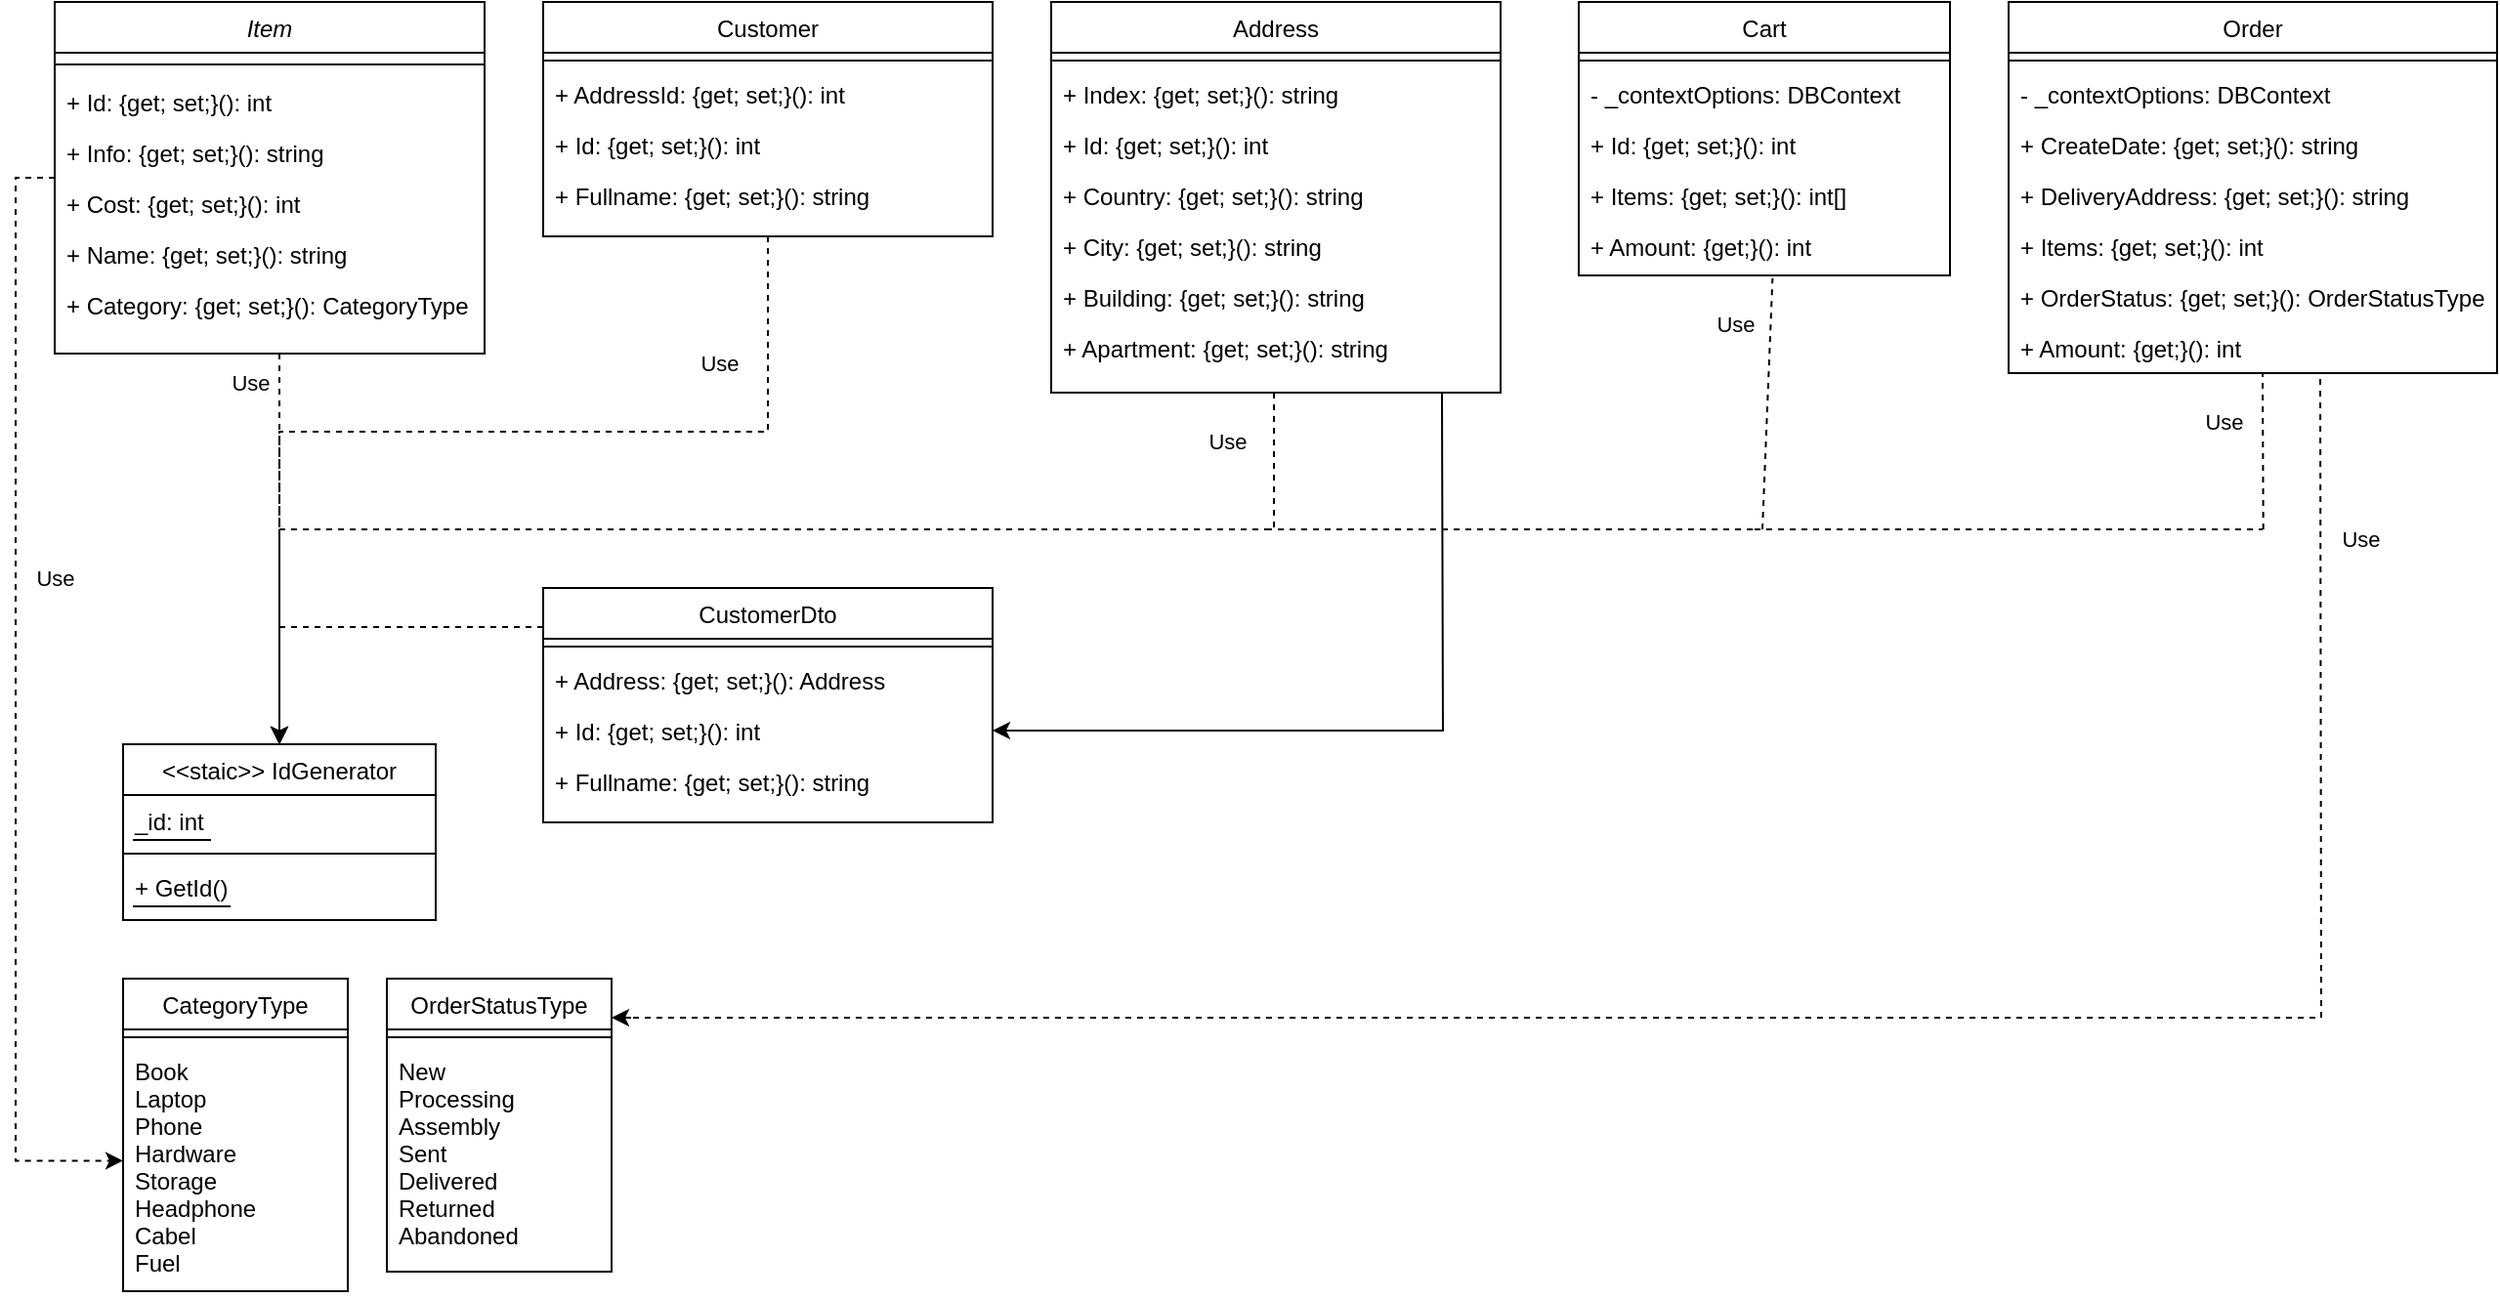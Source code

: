 <mxfile version="24.0.2" type="device">
  <diagram id="C5RBs43oDa-KdzZeNtuy" name="Page-1">
    <mxGraphModel dx="2083" dy="948" grid="1" gridSize="10" guides="1" tooltips="1" connect="1" arrows="1" fold="1" page="1" pageScale="1" pageWidth="1654" pageHeight="2336" math="0" shadow="0">
      <root>
        <mxCell id="WIyWlLk6GJQsqaUBKTNV-0" />
        <mxCell id="WIyWlLk6GJQsqaUBKTNV-1" parent="WIyWlLk6GJQsqaUBKTNV-0" />
        <mxCell id="XeaX_eDILsqCxtb4d6ti-2" style="edgeStyle=orthogonalEdgeStyle;dashed=1;rounded=0;orthogonalLoop=1;jettySize=auto;html=1;entryX=0.5;entryY=0;entryDx=0;entryDy=0;" parent="WIyWlLk6GJQsqaUBKTNV-1" source="zkfFHV4jXpPFQw0GAbJ--0" target="zkfFHV4jXpPFQw0GAbJ--6" edge="1">
          <mxGeometry relative="1" as="geometry">
            <Array as="points">
              <mxPoint x="155" y="290" />
              <mxPoint x="155" y="290" />
            </Array>
          </mxGeometry>
        </mxCell>
        <mxCell id="zkfFHV4jXpPFQw0GAbJ--0" value="Item" style="swimlane;fontStyle=2;align=center;verticalAlign=top;childLayout=stackLayout;horizontal=1;startSize=26;horizontalStack=0;resizeParent=1;resizeLast=0;collapsible=1;marginBottom=0;rounded=0;shadow=0;strokeWidth=1;" parent="WIyWlLk6GJQsqaUBKTNV-1" vertex="1">
          <mxGeometry x="40" y="60" width="220" height="180" as="geometry">
            <mxRectangle x="230" y="140" width="160" height="26" as="alternateBounds" />
          </mxGeometry>
        </mxCell>
        <mxCell id="zkfFHV4jXpPFQw0GAbJ--4" value="" style="line;html=1;strokeWidth=1;align=left;verticalAlign=middle;spacingTop=-1;spacingLeft=3;spacingRight=3;rotatable=0;labelPosition=right;points=[];portConstraint=eastwest;" parent="zkfFHV4jXpPFQw0GAbJ--0" vertex="1">
          <mxGeometry y="26" width="220" height="12" as="geometry" />
        </mxCell>
        <mxCell id="zkfFHV4jXpPFQw0GAbJ--1" value="+ Id: {get; set;}(): int" style="text;align=left;verticalAlign=top;spacingLeft=4;spacingRight=4;overflow=hidden;rotatable=0;points=[[0,0.5],[1,0.5]];portConstraint=eastwest;" parent="zkfFHV4jXpPFQw0GAbJ--0" vertex="1">
          <mxGeometry y="38" width="220" height="26" as="geometry" />
        </mxCell>
        <mxCell id="zkfFHV4jXpPFQw0GAbJ--3" value="+ Info: {get; set;}(): string" style="text;align=left;verticalAlign=top;spacingLeft=4;spacingRight=4;overflow=hidden;rotatable=0;points=[[0,0.5],[1,0.5]];portConstraint=eastwest;rounded=0;shadow=0;html=0;" parent="zkfFHV4jXpPFQw0GAbJ--0" vertex="1">
          <mxGeometry y="64" width="220" height="26" as="geometry" />
        </mxCell>
        <mxCell id="zkfFHV4jXpPFQw0GAbJ--2" value="+ Cost: {get; set;}(): int" style="text;align=left;verticalAlign=top;spacingLeft=4;spacingRight=4;overflow=hidden;rotatable=0;points=[[0,0.5],[1,0.5]];portConstraint=eastwest;rounded=0;shadow=0;html=0;" parent="zkfFHV4jXpPFQw0GAbJ--0" vertex="1">
          <mxGeometry y="90" width="220" height="26" as="geometry" />
        </mxCell>
        <mxCell id="XeaX_eDILsqCxtb4d6ti-5" value="+ Name: {get; set;}(): string" style="text;align=left;verticalAlign=top;spacingLeft=4;spacingRight=4;overflow=hidden;rotatable=0;points=[[0,0.5],[1,0.5]];portConstraint=eastwest;rounded=0;shadow=0;html=0;" parent="zkfFHV4jXpPFQw0GAbJ--0" vertex="1">
          <mxGeometry y="116" width="220" height="26" as="geometry" />
        </mxCell>
        <mxCell id="1FXbryNG6vOp1FcMCfej-11" value="+ Category: {get; set;}(): CategoryType" style="text;align=left;verticalAlign=top;spacingLeft=4;spacingRight=4;overflow=hidden;rotatable=0;points=[[0,0.5],[1,0.5]];portConstraint=eastwest;rounded=0;shadow=0;html=0;" parent="zkfFHV4jXpPFQw0GAbJ--0" vertex="1">
          <mxGeometry y="142" width="220" height="26" as="geometry" />
        </mxCell>
        <mxCell id="zkfFHV4jXpPFQw0GAbJ--6" value="&lt;&lt;staic&gt;&gt; IdGenerator" style="swimlane;fontStyle=0;align=center;verticalAlign=top;childLayout=stackLayout;horizontal=1;startSize=26;horizontalStack=0;resizeParent=1;resizeLast=0;collapsible=1;marginBottom=0;rounded=0;shadow=0;strokeWidth=1;" parent="WIyWlLk6GJQsqaUBKTNV-1" vertex="1">
          <mxGeometry x="75" y="440" width="160" height="90" as="geometry">
            <mxRectangle x="130" y="380" width="160" height="26" as="alternateBounds" />
          </mxGeometry>
        </mxCell>
        <mxCell id="zkfFHV4jXpPFQw0GAbJ--7" value="_id: int" style="text;align=left;verticalAlign=top;spacingLeft=4;spacingRight=4;overflow=hidden;rotatable=0;points=[[0,0.5],[1,0.5]];portConstraint=eastwest;" parent="zkfFHV4jXpPFQw0GAbJ--6" vertex="1">
          <mxGeometry y="26" width="160" height="26" as="geometry" />
        </mxCell>
        <mxCell id="uXLHTZYBUX6NC7kVtSVh-2" value="" style="endArrow=none;html=1;rounded=0;" parent="zkfFHV4jXpPFQw0GAbJ--6" edge="1">
          <mxGeometry width="50" height="50" relative="1" as="geometry">
            <mxPoint x="5" y="49" as="sourcePoint" />
            <mxPoint x="45" y="49" as="targetPoint" />
          </mxGeometry>
        </mxCell>
        <mxCell id="zkfFHV4jXpPFQw0GAbJ--9" value="" style="line;html=1;strokeWidth=1;align=left;verticalAlign=middle;spacingTop=-1;spacingLeft=3;spacingRight=3;rotatable=0;labelPosition=right;points=[];portConstraint=eastwest;" parent="zkfFHV4jXpPFQw0GAbJ--6" vertex="1">
          <mxGeometry y="52" width="160" height="8" as="geometry" />
        </mxCell>
        <mxCell id="zkfFHV4jXpPFQw0GAbJ--11" value="+ GetId()" style="text;align=left;verticalAlign=top;spacingLeft=4;spacingRight=4;overflow=hidden;rotatable=0;points=[[0,0.5],[1,0.5]];portConstraint=eastwest;" parent="zkfFHV4jXpPFQw0GAbJ--6" vertex="1">
          <mxGeometry y="60" width="160" height="26" as="geometry" />
        </mxCell>
        <object label="" placeholders="1" id="wr41SLACgsVKy_Nz010O-1">
          <mxCell style="edgeStyle=orthogonalEdgeStyle;dashed=1;rounded=0;orthogonalLoop=1;jettySize=auto;html=1;entryX=0.5;entryY=0;entryDx=0;entryDy=0;strokeColor=default;align=center;verticalAlign=middle;fontFamily=Helvetica;fontSize=11;fontColor=default;labelBackgroundColor=default;endArrow=classic;" parent="WIyWlLk6GJQsqaUBKTNV-1" source="zkfFHV4jXpPFQw0GAbJ--17" target="zkfFHV4jXpPFQw0GAbJ--6" edge="1">
            <mxGeometry relative="1" as="geometry">
              <Array as="points">
                <mxPoint x="405" y="280" />
                <mxPoint x="155" y="280" />
              </Array>
            </mxGeometry>
          </mxCell>
        </object>
        <mxCell id="zkfFHV4jXpPFQw0GAbJ--17" value="Customer" style="swimlane;fontStyle=0;align=center;verticalAlign=top;childLayout=stackLayout;horizontal=1;startSize=26;horizontalStack=0;resizeParent=1;resizeLast=0;collapsible=1;marginBottom=0;rounded=0;shadow=0;strokeWidth=1;" parent="WIyWlLk6GJQsqaUBKTNV-1" vertex="1">
          <mxGeometry x="290" y="60" width="230" height="120" as="geometry">
            <mxRectangle x="550" y="140" width="160" height="26" as="alternateBounds" />
          </mxGeometry>
        </mxCell>
        <mxCell id="zkfFHV4jXpPFQw0GAbJ--23" value="" style="line;html=1;strokeWidth=1;align=left;verticalAlign=middle;spacingTop=-1;spacingLeft=3;spacingRight=3;rotatable=0;labelPosition=right;points=[];portConstraint=eastwest;" parent="zkfFHV4jXpPFQw0GAbJ--17" vertex="1">
          <mxGeometry y="26" width="230" height="8" as="geometry" />
        </mxCell>
        <mxCell id="zkfFHV4jXpPFQw0GAbJ--19" value="+ AddressId: {get; set;}(): int" style="text;align=left;verticalAlign=top;spacingLeft=4;spacingRight=4;overflow=hidden;rotatable=0;points=[[0,0.5],[1,0.5]];portConstraint=eastwest;rounded=0;shadow=0;html=0;" parent="zkfFHV4jXpPFQw0GAbJ--17" vertex="1">
          <mxGeometry y="34" width="230" height="26" as="geometry" />
        </mxCell>
        <mxCell id="zkfFHV4jXpPFQw0GAbJ--18" value="+ Id: {get; set;}(): int" style="text;align=left;verticalAlign=top;spacingLeft=4;spacingRight=4;overflow=hidden;rotatable=0;points=[[0,0.5],[1,0.5]];portConstraint=eastwest;" parent="zkfFHV4jXpPFQw0GAbJ--17" vertex="1">
          <mxGeometry y="60" width="230" height="26" as="geometry" />
        </mxCell>
        <mxCell id="zkfFHV4jXpPFQw0GAbJ--20" value="+ Fullname: {get; set;}(): string" style="text;align=left;verticalAlign=top;spacingLeft=4;spacingRight=4;overflow=hidden;rotatable=0;points=[[0,0.5],[1,0.5]];portConstraint=eastwest;rounded=0;shadow=0;html=0;" parent="zkfFHV4jXpPFQw0GAbJ--17" vertex="1">
          <mxGeometry y="86" width="230" height="26" as="geometry" />
        </mxCell>
        <mxCell id="wr41SLACgsVKy_Nz010O-3" value="Use" style="text;html=1;align=center;verticalAlign=middle;resizable=0;points=[];autosize=1;strokeColor=none;fillColor=none;fontFamily=Helvetica;fontSize=11;fontColor=default;labelBackgroundColor=default;" parent="WIyWlLk6GJQsqaUBKTNV-1" vertex="1">
          <mxGeometry x="360" y="230" width="40" height="30" as="geometry" />
        </mxCell>
        <mxCell id="wr41SLACgsVKy_Nz010O-4" value="Use" style="text;html=1;align=center;verticalAlign=middle;resizable=0;points=[];autosize=1;strokeColor=none;fillColor=none;fontFamily=Helvetica;fontSize=11;fontColor=default;labelBackgroundColor=default;" parent="WIyWlLk6GJQsqaUBKTNV-1" vertex="1">
          <mxGeometry x="120" y="240" width="40" height="30" as="geometry" />
        </mxCell>
        <mxCell id="pJGje-GR6U3OnLMnwZaY-2" style="edgeStyle=orthogonalEdgeStyle;rounded=0;orthogonalLoop=1;jettySize=auto;html=1;entryX=1;entryY=0.5;entryDx=0;entryDy=0;" parent="WIyWlLk6GJQsqaUBKTNV-1" target="1FXbryNG6vOp1FcMCfej-26" edge="1">
          <mxGeometry relative="1" as="geometry">
            <mxPoint x="750" y="260" as="sourcePoint" />
          </mxGeometry>
        </mxCell>
        <mxCell id="1FXbryNG6vOp1FcMCfej-0" value="Address" style="swimlane;fontStyle=0;align=center;verticalAlign=top;childLayout=stackLayout;horizontal=1;startSize=26;horizontalStack=0;resizeParent=1;resizeLast=0;collapsible=1;marginBottom=0;rounded=0;shadow=0;strokeWidth=1;" parent="WIyWlLk6GJQsqaUBKTNV-1" vertex="1">
          <mxGeometry x="550" y="60" width="230" height="200" as="geometry">
            <mxRectangle x="550" y="140" width="160" height="26" as="alternateBounds" />
          </mxGeometry>
        </mxCell>
        <mxCell id="1FXbryNG6vOp1FcMCfej-1" value="" style="line;html=1;strokeWidth=1;align=left;verticalAlign=middle;spacingTop=-1;spacingLeft=3;spacingRight=3;rotatable=0;labelPosition=right;points=[];portConstraint=eastwest;" parent="1FXbryNG6vOp1FcMCfej-0" vertex="1">
          <mxGeometry y="26" width="230" height="8" as="geometry" />
        </mxCell>
        <mxCell id="1FXbryNG6vOp1FcMCfej-2" value="+ Index: {get; set;}(): string" style="text;align=left;verticalAlign=top;spacingLeft=4;spacingRight=4;overflow=hidden;rotatable=0;points=[[0,0.5],[1,0.5]];portConstraint=eastwest;rounded=0;shadow=0;html=0;" parent="1FXbryNG6vOp1FcMCfej-0" vertex="1">
          <mxGeometry y="34" width="230" height="26" as="geometry" />
        </mxCell>
        <mxCell id="1FXbryNG6vOp1FcMCfej-3" value="+ Id: {get; set;}(): int" style="text;align=left;verticalAlign=top;spacingLeft=4;spacingRight=4;overflow=hidden;rotatable=0;points=[[0,0.5],[1,0.5]];portConstraint=eastwest;" parent="1FXbryNG6vOp1FcMCfej-0" vertex="1">
          <mxGeometry y="60" width="230" height="26" as="geometry" />
        </mxCell>
        <mxCell id="1FXbryNG6vOp1FcMCfej-4" value="+ Country: {get; set;}(): string" style="text;align=left;verticalAlign=top;spacingLeft=4;spacingRight=4;overflow=hidden;rotatable=0;points=[[0,0.5],[1,0.5]];portConstraint=eastwest;rounded=0;shadow=0;html=0;" parent="1FXbryNG6vOp1FcMCfej-0" vertex="1">
          <mxGeometry y="86" width="230" height="26" as="geometry" />
        </mxCell>
        <mxCell id="1FXbryNG6vOp1FcMCfej-6" value="+ City: {get; set;}(): string" style="text;align=left;verticalAlign=top;spacingLeft=4;spacingRight=4;overflow=hidden;rotatable=0;points=[[0,0.5],[1,0.5]];portConstraint=eastwest;rounded=0;shadow=0;html=0;" parent="1FXbryNG6vOp1FcMCfej-0" vertex="1">
          <mxGeometry y="112" width="230" height="26" as="geometry" />
        </mxCell>
        <mxCell id="1FXbryNG6vOp1FcMCfej-7" value="+ Building: {get; set;}(): string" style="text;align=left;verticalAlign=top;spacingLeft=4;spacingRight=4;overflow=hidden;rotatable=0;points=[[0,0.5],[1,0.5]];portConstraint=eastwest;rounded=0;shadow=0;html=0;" parent="1FXbryNG6vOp1FcMCfej-0" vertex="1">
          <mxGeometry y="138" width="230" height="26" as="geometry" />
        </mxCell>
        <mxCell id="1FXbryNG6vOp1FcMCfej-8" value="+ Apartment: {get; set;}(): string" style="text;align=left;verticalAlign=top;spacingLeft=4;spacingRight=4;overflow=hidden;rotatable=0;points=[[0,0.5],[1,0.5]];portConstraint=eastwest;rounded=0;shadow=0;html=0;" parent="1FXbryNG6vOp1FcMCfej-0" vertex="1">
          <mxGeometry y="164" width="230" height="36" as="geometry" />
        </mxCell>
        <object label="" placeholders="1" id="1FXbryNG6vOp1FcMCfej-9">
          <mxCell style="edgeStyle=orthogonalEdgeStyle;dashed=1;rounded=0;orthogonalLoop=1;jettySize=auto;html=1;entryX=0.5;entryY=0;entryDx=0;entryDy=0;strokeColor=default;align=center;verticalAlign=middle;fontFamily=Helvetica;fontSize=11;fontColor=default;labelBackgroundColor=default;endArrow=classic;" parent="WIyWlLk6GJQsqaUBKTNV-1" target="zkfFHV4jXpPFQw0GAbJ--6" edge="1">
            <mxGeometry relative="1" as="geometry">
              <Array as="points">
                <mxPoint x="664" y="330" />
                <mxPoint x="155" y="330" />
              </Array>
              <mxPoint x="664" y="260" as="sourcePoint" />
              <mxPoint x="414" y="470" as="targetPoint" />
            </mxGeometry>
          </mxCell>
        </object>
        <mxCell id="1FXbryNG6vOp1FcMCfej-10" value="Use" style="text;html=1;align=center;verticalAlign=middle;resizable=0;points=[];autosize=1;strokeColor=none;fillColor=none;fontFamily=Helvetica;fontSize=11;fontColor=default;labelBackgroundColor=default;" parent="WIyWlLk6GJQsqaUBKTNV-1" vertex="1">
          <mxGeometry x="620" y="270" width="40" height="30" as="geometry" />
        </mxCell>
        <mxCell id="1FXbryNG6vOp1FcMCfej-12" value="CategoryType" style="swimlane;fontStyle=0;align=center;verticalAlign=top;childLayout=stackLayout;horizontal=1;startSize=26;horizontalStack=0;resizeParent=1;resizeLast=0;collapsible=1;marginBottom=0;rounded=0;shadow=0;strokeWidth=1;" parent="WIyWlLk6GJQsqaUBKTNV-1" vertex="1">
          <mxGeometry x="75" y="560" width="115" height="160" as="geometry">
            <mxRectangle x="550" y="140" width="160" height="26" as="alternateBounds" />
          </mxGeometry>
        </mxCell>
        <mxCell id="1FXbryNG6vOp1FcMCfej-13" value="" style="line;html=1;strokeWidth=1;align=left;verticalAlign=middle;spacingTop=-1;spacingLeft=3;spacingRight=3;rotatable=0;labelPosition=right;points=[];portConstraint=eastwest;" parent="1FXbryNG6vOp1FcMCfej-12" vertex="1">
          <mxGeometry y="26" width="115" height="8" as="geometry" />
        </mxCell>
        <mxCell id="1FXbryNG6vOp1FcMCfej-14" value="Book&#xa;Laptop&#xa;Phone&#xa;Hardware&#xa;Storage&#xa;Headphone&#xa;Cabel&#xa;Fuel" style="text;align=left;verticalAlign=top;spacingLeft=4;spacingRight=4;overflow=hidden;rotatable=0;points=[[0,0.5],[1,0.5]];portConstraint=eastwest;rounded=0;shadow=0;html=0;" parent="1FXbryNG6vOp1FcMCfej-12" vertex="1">
          <mxGeometry y="34" width="115" height="126" as="geometry" />
        </mxCell>
        <mxCell id="1FXbryNG6vOp1FcMCfej-22" style="edgeStyle=orthogonalEdgeStyle;dashed=1;rounded=0;orthogonalLoop=1;jettySize=auto;html=1;entryX=0;entryY=0.47;entryDx=0;entryDy=0;entryPerimeter=0;" parent="WIyWlLk6GJQsqaUBKTNV-1" source="zkfFHV4jXpPFQw0GAbJ--0" target="1FXbryNG6vOp1FcMCfej-14" edge="1">
          <mxGeometry relative="1" as="geometry">
            <Array as="points">
              <mxPoint x="20" y="150" />
              <mxPoint x="20" y="653" />
            </Array>
          </mxGeometry>
        </mxCell>
        <mxCell id="1FXbryNG6vOp1FcMCfej-23" value="CustomerDto" style="swimlane;fontStyle=0;align=center;verticalAlign=top;childLayout=stackLayout;horizontal=1;startSize=26;horizontalStack=0;resizeParent=1;resizeLast=0;collapsible=1;marginBottom=0;rounded=0;shadow=0;strokeWidth=1;" parent="WIyWlLk6GJQsqaUBKTNV-1" vertex="1">
          <mxGeometry x="290" y="360" width="230" height="120" as="geometry">
            <mxRectangle x="550" y="140" width="160" height="26" as="alternateBounds" />
          </mxGeometry>
        </mxCell>
        <mxCell id="1FXbryNG6vOp1FcMCfej-24" value="" style="line;html=1;strokeWidth=1;align=left;verticalAlign=middle;spacingTop=-1;spacingLeft=3;spacingRight=3;rotatable=0;labelPosition=right;points=[];portConstraint=eastwest;" parent="1FXbryNG6vOp1FcMCfej-23" vertex="1">
          <mxGeometry y="26" width="230" height="8" as="geometry" />
        </mxCell>
        <mxCell id="1FXbryNG6vOp1FcMCfej-25" value="+ Address: {get; set;}(): Address" style="text;align=left;verticalAlign=top;spacingLeft=4;spacingRight=4;overflow=hidden;rotatable=0;points=[[0,0.5],[1,0.5]];portConstraint=eastwest;rounded=0;shadow=0;html=0;" parent="1FXbryNG6vOp1FcMCfej-23" vertex="1">
          <mxGeometry y="34" width="230" height="26" as="geometry" />
        </mxCell>
        <mxCell id="1FXbryNG6vOp1FcMCfej-26" value="+ Id: {get; set;}(): int" style="text;align=left;verticalAlign=top;spacingLeft=4;spacingRight=4;overflow=hidden;rotatable=0;points=[[0,0.5],[1,0.5]];portConstraint=eastwest;" parent="1FXbryNG6vOp1FcMCfej-23" vertex="1">
          <mxGeometry y="60" width="230" height="26" as="geometry" />
        </mxCell>
        <mxCell id="1FXbryNG6vOp1FcMCfej-27" value="+ Fullname: {get; set;}(): string" style="text;align=left;verticalAlign=top;spacingLeft=4;spacingRight=4;overflow=hidden;rotatable=0;points=[[0,0.5],[1,0.5]];portConstraint=eastwest;rounded=0;shadow=0;html=0;" parent="1FXbryNG6vOp1FcMCfej-23" vertex="1">
          <mxGeometry y="86" width="230" height="26" as="geometry" />
        </mxCell>
        <object label="" placeholders="1" id="1FXbryNG6vOp1FcMCfej-29">
          <mxCell style="edgeStyle=orthogonalEdgeStyle;dashed=1;rounded=0;orthogonalLoop=1;jettySize=auto;html=1;strokeColor=default;align=center;verticalAlign=middle;fontFamily=Helvetica;fontSize=11;fontColor=default;labelBackgroundColor=default;endArrow=classic;entryX=0.5;entryY=0;entryDx=0;entryDy=0;" parent="WIyWlLk6GJQsqaUBKTNV-1" target="zkfFHV4jXpPFQw0GAbJ--6" edge="1">
            <mxGeometry relative="1" as="geometry">
              <Array as="points">
                <mxPoint x="155" y="380" />
              </Array>
              <mxPoint x="290" y="380" as="sourcePoint" />
              <mxPoint x="150" y="420" as="targetPoint" />
            </mxGeometry>
          </mxCell>
        </object>
        <mxCell id="pJGje-GR6U3OnLMnwZaY-1" value="Use" style="text;html=1;align=center;verticalAlign=middle;resizable=0;points=[];autosize=1;strokeColor=none;fillColor=none;fontFamily=Helvetica;fontSize=11;fontColor=default;labelBackgroundColor=default;" parent="WIyWlLk6GJQsqaUBKTNV-1" vertex="1">
          <mxGeometry x="20" y="340" width="40" height="30" as="geometry" />
        </mxCell>
        <mxCell id="uXLHTZYBUX6NC7kVtSVh-3" value="" style="endArrow=none;html=1;rounded=0;" parent="WIyWlLk6GJQsqaUBKTNV-1" edge="1">
          <mxGeometry width="50" height="50" relative="1" as="geometry">
            <mxPoint x="80" y="523" as="sourcePoint" />
            <mxPoint x="130" y="523" as="targetPoint" />
          </mxGeometry>
        </mxCell>
        <mxCell id="ZhPVPXVihCKAiZlAorol-0" value="OrderStatusType" style="swimlane;fontStyle=0;align=center;verticalAlign=top;childLayout=stackLayout;horizontal=1;startSize=26;horizontalStack=0;resizeParent=1;resizeLast=0;collapsible=1;marginBottom=0;rounded=0;shadow=0;strokeWidth=1;" vertex="1" parent="WIyWlLk6GJQsqaUBKTNV-1">
          <mxGeometry x="210" y="560" width="115" height="150" as="geometry">
            <mxRectangle x="550" y="140" width="160" height="26" as="alternateBounds" />
          </mxGeometry>
        </mxCell>
        <mxCell id="ZhPVPXVihCKAiZlAorol-1" value="" style="line;html=1;strokeWidth=1;align=left;verticalAlign=middle;spacingTop=-1;spacingLeft=3;spacingRight=3;rotatable=0;labelPosition=right;points=[];portConstraint=eastwest;" vertex="1" parent="ZhPVPXVihCKAiZlAorol-0">
          <mxGeometry y="26" width="115" height="8" as="geometry" />
        </mxCell>
        <mxCell id="ZhPVPXVihCKAiZlAorol-2" value="New&#xa;Processing&#xa;Assembly&#xa;Sent&#xa;Delivered&#xa;Returned&#xa;Abandoned" style="text;align=left;verticalAlign=top;spacingLeft=4;spacingRight=4;overflow=hidden;rotatable=0;points=[[0,0.5],[1,0.5]];portConstraint=eastwest;rounded=0;shadow=0;html=0;" vertex="1" parent="ZhPVPXVihCKAiZlAorol-0">
          <mxGeometry y="34" width="115" height="116" as="geometry" />
        </mxCell>
        <mxCell id="ZhPVPXVihCKAiZlAorol-3" value="Cart" style="swimlane;fontStyle=0;align=center;verticalAlign=top;childLayout=stackLayout;horizontal=1;startSize=26;horizontalStack=0;resizeParent=1;resizeLast=0;collapsible=1;marginBottom=0;rounded=0;shadow=0;strokeWidth=1;" vertex="1" parent="WIyWlLk6GJQsqaUBKTNV-1">
          <mxGeometry x="820" y="60" width="190" height="140" as="geometry">
            <mxRectangle x="550" y="140" width="160" height="26" as="alternateBounds" />
          </mxGeometry>
        </mxCell>
        <mxCell id="ZhPVPXVihCKAiZlAorol-4" value="" style="line;html=1;strokeWidth=1;align=left;verticalAlign=middle;spacingTop=-1;spacingLeft=3;spacingRight=3;rotatable=0;labelPosition=right;points=[];portConstraint=eastwest;" vertex="1" parent="ZhPVPXVihCKAiZlAorol-3">
          <mxGeometry y="26" width="190" height="8" as="geometry" />
        </mxCell>
        <mxCell id="ZhPVPXVihCKAiZlAorol-5" value="- _contextOptions: DBContext" style="text;align=left;verticalAlign=top;spacingLeft=4;spacingRight=4;overflow=hidden;rotatable=0;points=[[0,0.5],[1,0.5]];portConstraint=eastwest;rounded=0;shadow=0;html=0;" vertex="1" parent="ZhPVPXVihCKAiZlAorol-3">
          <mxGeometry y="34" width="190" height="26" as="geometry" />
        </mxCell>
        <mxCell id="ZhPVPXVihCKAiZlAorol-6" value="+ Id: {get; set;}(): int" style="text;align=left;verticalAlign=top;spacingLeft=4;spacingRight=4;overflow=hidden;rotatable=0;points=[[0,0.5],[1,0.5]];portConstraint=eastwest;" vertex="1" parent="ZhPVPXVihCKAiZlAorol-3">
          <mxGeometry y="60" width="190" height="26" as="geometry" />
        </mxCell>
        <mxCell id="ZhPVPXVihCKAiZlAorol-7" value="+ Items: {get; set;}(): int[]" style="text;align=left;verticalAlign=top;spacingLeft=4;spacingRight=4;overflow=hidden;rotatable=0;points=[[0,0.5],[1,0.5]];portConstraint=eastwest;rounded=0;shadow=0;html=0;" vertex="1" parent="ZhPVPXVihCKAiZlAorol-3">
          <mxGeometry y="86" width="190" height="26" as="geometry" />
        </mxCell>
        <mxCell id="ZhPVPXVihCKAiZlAorol-8" value="+ Amount: {get;}(): int" style="text;align=left;verticalAlign=top;spacingLeft=4;spacingRight=4;overflow=hidden;rotatable=0;points=[[0,0.5],[1,0.5]];portConstraint=eastwest;rounded=0;shadow=0;html=0;" vertex="1" parent="ZhPVPXVihCKAiZlAorol-3">
          <mxGeometry y="112" width="190" height="26" as="geometry" />
        </mxCell>
        <mxCell id="ZhPVPXVihCKAiZlAorol-11" value="Order" style="swimlane;fontStyle=0;align=center;verticalAlign=top;childLayout=stackLayout;horizontal=1;startSize=26;horizontalStack=0;resizeParent=1;resizeLast=0;collapsible=1;marginBottom=0;rounded=0;shadow=0;strokeWidth=1;" vertex="1" parent="WIyWlLk6GJQsqaUBKTNV-1">
          <mxGeometry x="1040" y="60" width="250" height="190" as="geometry">
            <mxRectangle x="550" y="140" width="160" height="26" as="alternateBounds" />
          </mxGeometry>
        </mxCell>
        <mxCell id="ZhPVPXVihCKAiZlAorol-12" value="" style="line;html=1;strokeWidth=1;align=left;verticalAlign=middle;spacingTop=-1;spacingLeft=3;spacingRight=3;rotatable=0;labelPosition=right;points=[];portConstraint=eastwest;" vertex="1" parent="ZhPVPXVihCKAiZlAorol-11">
          <mxGeometry y="26" width="250" height="8" as="geometry" />
        </mxCell>
        <mxCell id="ZhPVPXVihCKAiZlAorol-13" value="- _contextOptions: DBContext" style="text;align=left;verticalAlign=top;spacingLeft=4;spacingRight=4;overflow=hidden;rotatable=0;points=[[0,0.5],[1,0.5]];portConstraint=eastwest;rounded=0;shadow=0;html=0;" vertex="1" parent="ZhPVPXVihCKAiZlAorol-11">
          <mxGeometry y="34" width="250" height="26" as="geometry" />
        </mxCell>
        <mxCell id="ZhPVPXVihCKAiZlAorol-14" value="+ CreateDate: {get; set;}(): string" style="text;align=left;verticalAlign=top;spacingLeft=4;spacingRight=4;overflow=hidden;rotatable=0;points=[[0,0.5],[1,0.5]];portConstraint=eastwest;" vertex="1" parent="ZhPVPXVihCKAiZlAorol-11">
          <mxGeometry y="60" width="250" height="26" as="geometry" />
        </mxCell>
        <mxCell id="ZhPVPXVihCKAiZlAorol-15" value="+ DeliveryAddress: {get; set;}(): string" style="text;align=left;verticalAlign=top;spacingLeft=4;spacingRight=4;overflow=hidden;rotatable=0;points=[[0,0.5],[1,0.5]];portConstraint=eastwest;rounded=0;shadow=0;html=0;" vertex="1" parent="ZhPVPXVihCKAiZlAorol-11">
          <mxGeometry y="86" width="250" height="26" as="geometry" />
        </mxCell>
        <mxCell id="ZhPVPXVihCKAiZlAorol-16" value="+ Items: {get; set;}(): int" style="text;align=left;verticalAlign=top;spacingLeft=4;spacingRight=4;overflow=hidden;rotatable=0;points=[[0,0.5],[1,0.5]];portConstraint=eastwest;rounded=0;shadow=0;html=0;" vertex="1" parent="ZhPVPXVihCKAiZlAorol-11">
          <mxGeometry y="112" width="250" height="26" as="geometry" />
        </mxCell>
        <mxCell id="ZhPVPXVihCKAiZlAorol-17" value="+ OrderStatus: {get; set;}(): OrderStatusType" style="text;align=left;verticalAlign=top;spacingLeft=4;spacingRight=4;overflow=hidden;rotatable=0;points=[[0,0.5],[1,0.5]];portConstraint=eastwest;rounded=0;shadow=0;html=0;" vertex="1" parent="ZhPVPXVihCKAiZlAorol-11">
          <mxGeometry y="138" width="250" height="26" as="geometry" />
        </mxCell>
        <mxCell id="ZhPVPXVihCKAiZlAorol-18" value="+ Amount: {get;}(): int" style="text;align=left;verticalAlign=top;spacingLeft=4;spacingRight=4;overflow=hidden;rotatable=0;points=[[0,0.5],[1,0.5]];portConstraint=eastwest;rounded=0;shadow=0;html=0;" vertex="1" parent="ZhPVPXVihCKAiZlAorol-11">
          <mxGeometry y="164" width="250" height="26" as="geometry" />
        </mxCell>
        <mxCell id="ZhPVPXVihCKAiZlAorol-20" value="" style="endArrow=none;dashed=1;html=1;rounded=0;entryX=0.522;entryY=1.134;entryDx=0;entryDy=0;entryPerimeter=0;" edge="1" parent="WIyWlLk6GJQsqaUBKTNV-1" target="ZhPVPXVihCKAiZlAorol-8">
          <mxGeometry width="50" height="50" relative="1" as="geometry">
            <mxPoint x="914" y="330" as="sourcePoint" />
            <mxPoint x="940" y="250" as="targetPoint" />
          </mxGeometry>
        </mxCell>
        <mxCell id="ZhPVPXVihCKAiZlAorol-21" value="" style="endArrow=none;dashed=1;html=1;rounded=0;" edge="1" parent="WIyWlLk6GJQsqaUBKTNV-1">
          <mxGeometry width="50" height="50" relative="1" as="geometry">
            <mxPoint x="660" y="330" as="sourcePoint" />
            <mxPoint x="910" y="330" as="targetPoint" />
          </mxGeometry>
        </mxCell>
        <mxCell id="ZhPVPXVihCKAiZlAorol-22" value="Use" style="text;html=1;align=center;verticalAlign=middle;resizable=0;points=[];autosize=1;strokeColor=none;fillColor=none;fontFamily=Helvetica;fontSize=11;fontColor=default;labelBackgroundColor=default;" vertex="1" parent="WIyWlLk6GJQsqaUBKTNV-1">
          <mxGeometry x="880" y="210" width="40" height="30" as="geometry" />
        </mxCell>
        <mxCell id="ZhPVPXVihCKAiZlAorol-23" value="" style="endArrow=none;dashed=1;html=1;rounded=0;entryX=0.522;entryY=1.134;entryDx=0;entryDy=0;entryPerimeter=0;" edge="1" parent="WIyWlLk6GJQsqaUBKTNV-1">
          <mxGeometry width="50" height="50" relative="1" as="geometry">
            <mxPoint x="1170.36" y="330" as="sourcePoint" />
            <mxPoint x="1170.0" y="250" as="targetPoint" />
          </mxGeometry>
        </mxCell>
        <mxCell id="ZhPVPXVihCKAiZlAorol-24" value="" style="endArrow=none;dashed=1;html=1;rounded=0;" edge="1" parent="WIyWlLk6GJQsqaUBKTNV-1">
          <mxGeometry width="50" height="50" relative="1" as="geometry">
            <mxPoint x="330" y="580" as="sourcePoint" />
            <mxPoint x="1200" y="580" as="targetPoint" />
          </mxGeometry>
        </mxCell>
        <mxCell id="ZhPVPXVihCKAiZlAorol-25" value="Use" style="text;html=1;align=center;verticalAlign=middle;resizable=0;points=[];autosize=1;strokeColor=none;fillColor=none;fontFamily=Helvetica;fontSize=11;fontColor=default;labelBackgroundColor=default;" vertex="1" parent="WIyWlLk6GJQsqaUBKTNV-1">
          <mxGeometry x="1130" y="260" width="40" height="30" as="geometry" />
        </mxCell>
        <mxCell id="ZhPVPXVihCKAiZlAorol-27" value="" style="endArrow=classic;html=1;rounded=0;" edge="1" parent="WIyWlLk6GJQsqaUBKTNV-1">
          <mxGeometry width="50" height="50" relative="1" as="geometry">
            <mxPoint x="335" y="580" as="sourcePoint" />
            <mxPoint x="325" y="580" as="targetPoint" />
            <Array as="points">
              <mxPoint x="335" y="580" />
            </Array>
          </mxGeometry>
        </mxCell>
        <mxCell id="ZhPVPXVihCKAiZlAorol-28" value="" style="endArrow=none;dashed=1;html=1;rounded=0;" edge="1" parent="WIyWlLk6GJQsqaUBKTNV-1">
          <mxGeometry width="50" height="50" relative="1" as="geometry">
            <mxPoint x="910" y="330" as="sourcePoint" />
            <mxPoint x="1170" y="330" as="targetPoint" />
          </mxGeometry>
        </mxCell>
        <mxCell id="ZhPVPXVihCKAiZlAorol-29" value="" style="endArrow=none;dashed=1;html=1;rounded=0;entryX=0.638;entryY=1.104;entryDx=0;entryDy=0;entryPerimeter=0;" edge="1" parent="WIyWlLk6GJQsqaUBKTNV-1" target="ZhPVPXVihCKAiZlAorol-18">
          <mxGeometry width="50" height="50" relative="1" as="geometry">
            <mxPoint x="1200" y="580" as="sourcePoint" />
            <mxPoint x="1200.0" y="330" as="targetPoint" />
          </mxGeometry>
        </mxCell>
        <mxCell id="ZhPVPXVihCKAiZlAorol-30" value="Use" style="text;html=1;align=center;verticalAlign=middle;resizable=0;points=[];autosize=1;strokeColor=none;fillColor=none;fontFamily=Helvetica;fontSize=11;fontColor=default;labelBackgroundColor=default;" vertex="1" parent="WIyWlLk6GJQsqaUBKTNV-1">
          <mxGeometry x="1200" y="320" width="40" height="30" as="geometry" />
        </mxCell>
      </root>
    </mxGraphModel>
  </diagram>
</mxfile>
